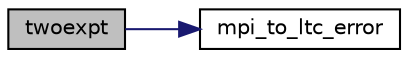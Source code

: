 digraph "twoexpt"
{
 // LATEX_PDF_SIZE
  edge [fontname="Helvetica",fontsize="10",labelfontname="Helvetica",labelfontsize="10"];
  node [fontname="Helvetica",fontsize="10",shape=record];
  rankdir="LR";
  Node156 [label="twoexpt",height=0.2,width=0.4,color="black", fillcolor="grey75", style="filled", fontcolor="black",tooltip=" "];
  Node156 -> Node157 [color="midnightblue",fontsize="10",style="solid",fontname="Helvetica"];
  Node157 [label="mpi_to_ltc_error",height=0.2,width=0.4,color="black", fillcolor="white", style="filled",URL="$ltm__desc_8c.html#abc21dd3358332c6bcdd2ec873ab5c5a6",tooltip="Convert a MPI error to a LTC error (Possibly the most powerful function ever! Oh wait...."];
}
